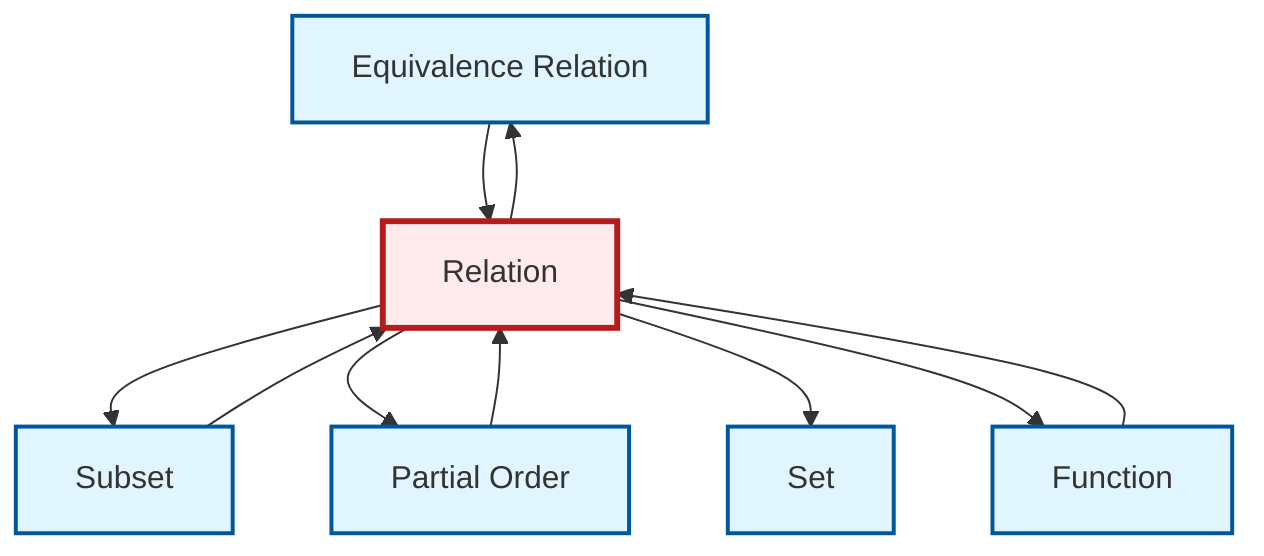 graph TD
    classDef definition fill:#e1f5fe,stroke:#01579b,stroke-width:2px
    classDef theorem fill:#f3e5f5,stroke:#4a148c,stroke-width:2px
    classDef axiom fill:#fff3e0,stroke:#e65100,stroke-width:2px
    classDef example fill:#e8f5e9,stroke:#1b5e20,stroke-width:2px
    classDef current fill:#ffebee,stroke:#b71c1c,stroke-width:3px
    def-equivalence-relation["Equivalence Relation"]:::definition
    def-set["Set"]:::definition
    def-subset["Subset"]:::definition
    def-function["Function"]:::definition
    def-partial-order["Partial Order"]:::definition
    def-relation["Relation"]:::definition
    def-equivalence-relation --> def-relation
    def-relation --> def-subset
    def-function --> def-relation
    def-relation --> def-partial-order
    def-relation --> def-set
    def-relation --> def-equivalence-relation
    def-relation --> def-function
    def-partial-order --> def-relation
    def-subset --> def-relation
    class def-relation current